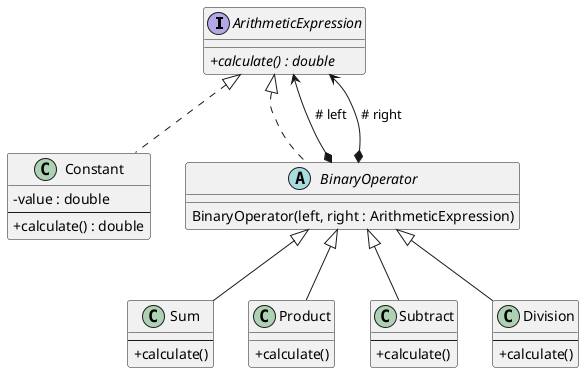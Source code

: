 @startuml


skinparam classAttributeIconSize 0
'skinparam linetype ortho

interface ArithmeticExpression {
+ {abstract} calculate() : double
}

class Constant implements ArithmeticExpression {
- value : double
--
+ calculate() : double
}

' note left of Constant
' return value
' end note

abstract BinaryOperator implements ArithmeticExpression {
BinaryOperator(left, right : ArithmeticExpression)
}

BinaryOperator *--> ArithmeticExpression : " # left"
BinaryOperator *--> ArithmeticExpression : " # right"

' note left of BinaryOperator
' left = leftOperand
' right = rightOperand
' end note

class Sum extends BinaryOperator {
--
+ calculate()
}

' note bottom of Sum
' return left.calculate()
'        + right.calculate()
' end note

class Product extends BinaryOperator {
+ calculate()
}

' note bottom of Product
' return left.calculate() *
'     right.calculate()
' end note

class Subtract extends BinaryOperator {
--
+ calculate()
}


class Division extends BinaryOperator {
--
+ calculate()
}


@enduml